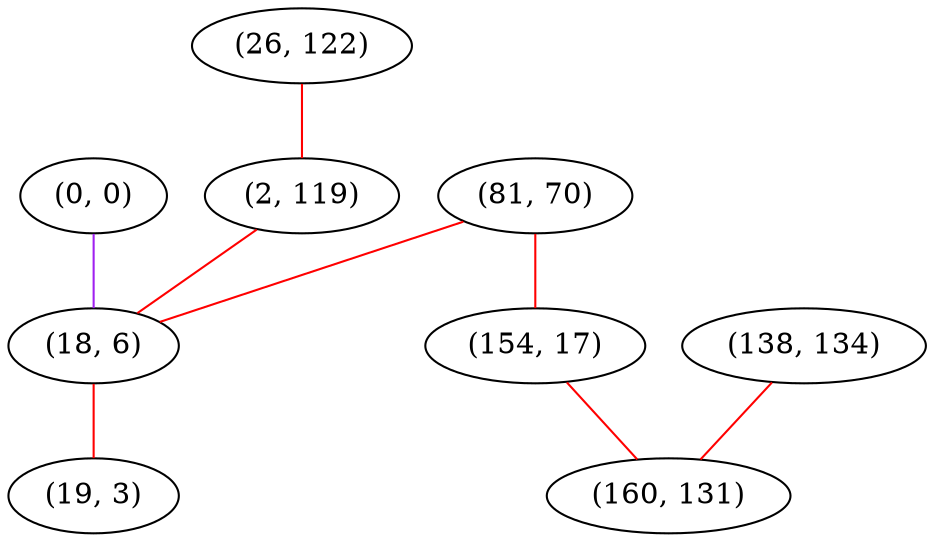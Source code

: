 graph "" {
"(0, 0)";
"(81, 70)";
"(26, 122)";
"(138, 134)";
"(2, 119)";
"(18, 6)";
"(19, 3)";
"(154, 17)";
"(160, 131)";
"(0, 0)" -- "(18, 6)"  [color=purple, key=0, weight=4];
"(81, 70)" -- "(18, 6)"  [color=red, key=0, weight=1];
"(81, 70)" -- "(154, 17)"  [color=red, key=0, weight=1];
"(26, 122)" -- "(2, 119)"  [color=red, key=0, weight=1];
"(138, 134)" -- "(160, 131)"  [color=red, key=0, weight=1];
"(2, 119)" -- "(18, 6)"  [color=red, key=0, weight=1];
"(18, 6)" -- "(19, 3)"  [color=red, key=0, weight=1];
"(154, 17)" -- "(160, 131)"  [color=red, key=0, weight=1];
}

